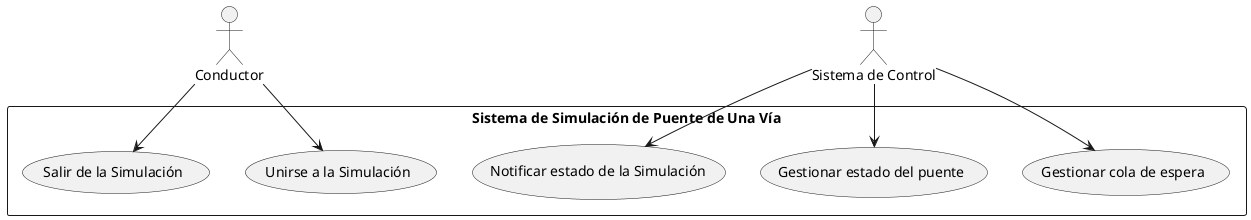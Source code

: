 @startuml One-Way Bridge Simulation

' Definición de actores
actor "Conductor" as Driver
actor "Sistema de Control" as ControlSystem

' Casos de uso principales
rectangle "Sistema de Simulación de Puente de Una Vía" {
    usecase "Unirse a la Simulación" as JoinSimulation 
    usecase "Salir de la Simulación" as ExitSimulation

    usecase "Notificar estado de la Simulación" as NotifySimulationState
    usecase "Gestionar cola de espera" as ManageQueue
    usecase "Gestionar estado del puente" as MonitorBridge
}

' Relaciones
Driver --> JoinSimulation
Driver --> ExitSimulation

ControlSystem --> MonitorBridge
ControlSystem --> ManageQueue
ControlSystem --> NotifySimulationState

@enduml 